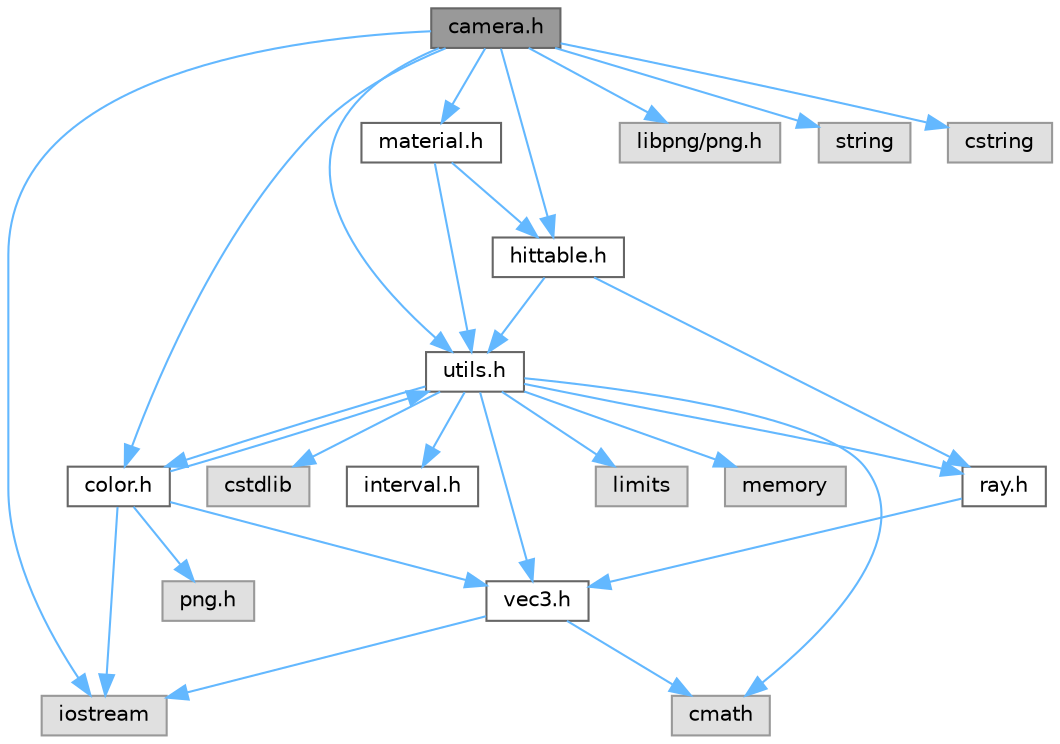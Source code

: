 digraph "camera.h"
{
 // LATEX_PDF_SIZE
  bgcolor="transparent";
  edge [fontname=Helvetica,fontsize=10,labelfontname=Helvetica,labelfontsize=10];
  node [fontname=Helvetica,fontsize=10,shape=box,height=0.2,width=0.4];
  Node1 [id="Node000001",label="camera.h",height=0.2,width=0.4,color="gray40", fillcolor="grey60", style="filled", fontcolor="black",tooltip="Arquivo que implementa a lógica da camera e foi adaptado no tutorial para gerar arquivos PNG."];
  Node1 -> Node2 [id="edge28_Node000001_Node000002",color="steelblue1",style="solid",tooltip=" "];
  Node2 [id="Node000002",label="utils.h",height=0.2,width=0.4,color="grey40", fillcolor="white", style="filled",URL="$utils_8h.html",tooltip="Arquivo que centraliza todas as coisas úteis que são mais utilizadas dentro de projeto."];
  Node2 -> Node3 [id="edge29_Node000002_Node000003",color="steelblue1",style="solid",tooltip=" "];
  Node3 [id="Node000003",label="cmath",height=0.2,width=0.4,color="grey60", fillcolor="#E0E0E0", style="filled",tooltip=" "];
  Node2 -> Node4 [id="edge30_Node000002_Node000004",color="steelblue1",style="solid",tooltip=" "];
  Node4 [id="Node000004",label="limits",height=0.2,width=0.4,color="grey60", fillcolor="#E0E0E0", style="filled",tooltip=" "];
  Node2 -> Node5 [id="edge31_Node000002_Node000005",color="steelblue1",style="solid",tooltip=" "];
  Node5 [id="Node000005",label="memory",height=0.2,width=0.4,color="grey60", fillcolor="#E0E0E0", style="filled",tooltip=" "];
  Node2 -> Node6 [id="edge32_Node000002_Node000006",color="steelblue1",style="solid",tooltip=" "];
  Node6 [id="Node000006",label="cstdlib",height=0.2,width=0.4,color="grey60", fillcolor="#E0E0E0", style="filled",tooltip=" "];
  Node2 -> Node7 [id="edge33_Node000002_Node000007",color="steelblue1",style="solid",tooltip=" "];
  Node7 [id="Node000007",label="interval.h",height=0.2,width=0.4,color="grey40", fillcolor="white", style="filled",URL="$interval_8h_source.html",tooltip=" "];
  Node2 -> Node8 [id="edge34_Node000002_Node000008",color="steelblue1",style="solid",tooltip=" "];
  Node8 [id="Node000008",label="ray.h",height=0.2,width=0.4,color="grey40", fillcolor="white", style="filled",URL="$ray_8h_source.html",tooltip=" "];
  Node8 -> Node9 [id="edge35_Node000008_Node000009",color="steelblue1",style="solid",tooltip=" "];
  Node9 [id="Node000009",label="vec3.h",height=0.2,width=0.4,color="grey40", fillcolor="white", style="filled",URL="$vec3_8h.html",tooltip="Arquivo que implementa a base para operações com vetores de 3 dimensões."];
  Node9 -> Node3 [id="edge36_Node000009_Node000003",color="steelblue1",style="solid",tooltip=" "];
  Node9 -> Node10 [id="edge37_Node000009_Node000010",color="steelblue1",style="solid",tooltip=" "];
  Node10 [id="Node000010",label="iostream",height=0.2,width=0.4,color="grey60", fillcolor="#E0E0E0", style="filled",tooltip=" "];
  Node2 -> Node9 [id="edge38_Node000002_Node000009",color="steelblue1",style="solid",tooltip=" "];
  Node2 -> Node11 [id="edge39_Node000002_Node000011",color="steelblue1",style="solid",tooltip=" "];
  Node11 [id="Node000011",label="color.h",height=0.2,width=0.4,color="grey40", fillcolor="white", style="filled",URL="$color_8h_source.html",tooltip=" "];
  Node11 -> Node9 [id="edge40_Node000011_Node000009",color="steelblue1",style="solid",tooltip=" "];
  Node11 -> Node2 [id="edge41_Node000011_Node000002",color="steelblue1",style="solid",tooltip=" "];
  Node11 -> Node12 [id="edge42_Node000011_Node000012",color="steelblue1",style="solid",tooltip=" "];
  Node12 [id="Node000012",label="png.h",height=0.2,width=0.4,color="grey60", fillcolor="#E0E0E0", style="filled",tooltip=" "];
  Node11 -> Node10 [id="edge43_Node000011_Node000010",color="steelblue1",style="solid",tooltip=" "];
  Node1 -> Node11 [id="edge44_Node000001_Node000011",color="steelblue1",style="solid",tooltip=" "];
  Node1 -> Node13 [id="edge45_Node000001_Node000013",color="steelblue1",style="solid",tooltip=" "];
  Node13 [id="Node000013",label="hittable.h",height=0.2,width=0.4,color="grey40", fillcolor="white", style="filled",URL="$hittable_8h.html",tooltip="Arquivo que implementa a lógica básica para entender se um objeto foi acertado por um raio."];
  Node13 -> Node8 [id="edge46_Node000013_Node000008",color="steelblue1",style="solid",tooltip=" "];
  Node13 -> Node2 [id="edge47_Node000013_Node000002",color="steelblue1",style="solid",tooltip=" "];
  Node1 -> Node14 [id="edge48_Node000001_Node000014",color="steelblue1",style="solid",tooltip=" "];
  Node14 [id="Node000014",label="material.h",height=0.2,width=0.4,color="grey40", fillcolor="white", style="filled",URL="$material_8h_source.html",tooltip=" "];
  Node14 -> Node2 [id="edge49_Node000014_Node000002",color="steelblue1",style="solid",tooltip=" "];
  Node14 -> Node13 [id="edge50_Node000014_Node000013",color="steelblue1",style="solid",tooltip=" "];
  Node1 -> Node10 [id="edge51_Node000001_Node000010",color="steelblue1",style="solid",tooltip=" "];
  Node1 -> Node15 [id="edge52_Node000001_Node000015",color="steelblue1",style="solid",tooltip=" "];
  Node15 [id="Node000015",label="libpng/png.h",height=0.2,width=0.4,color="grey60", fillcolor="#E0E0E0", style="filled",tooltip=" "];
  Node1 -> Node16 [id="edge53_Node000001_Node000016",color="steelblue1",style="solid",tooltip=" "];
  Node16 [id="Node000016",label="string",height=0.2,width=0.4,color="grey60", fillcolor="#E0E0E0", style="filled",tooltip=" "];
  Node1 -> Node17 [id="edge54_Node000001_Node000017",color="steelblue1",style="solid",tooltip=" "];
  Node17 [id="Node000017",label="cstring",height=0.2,width=0.4,color="grey60", fillcolor="#E0E0E0", style="filled",tooltip=" "];
}
